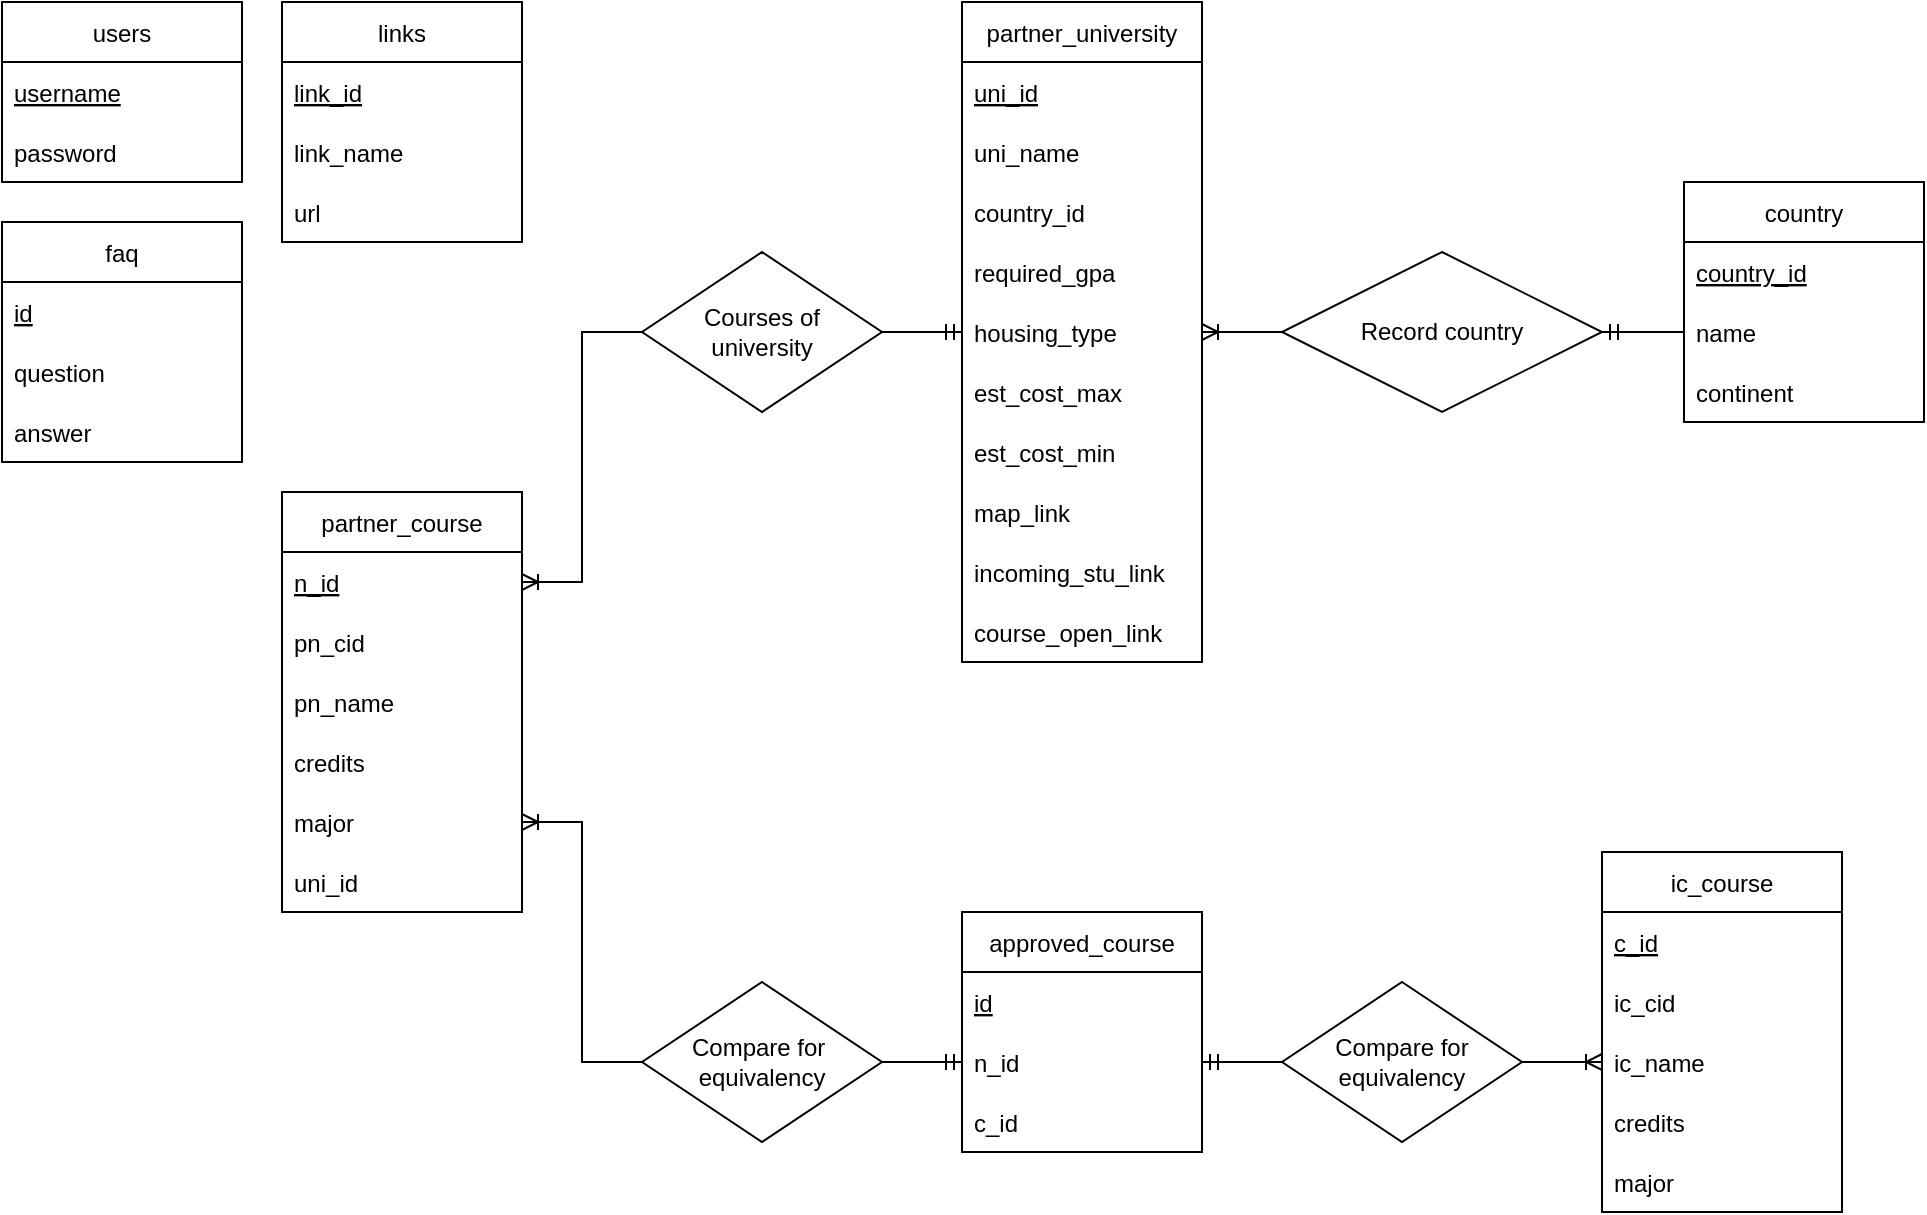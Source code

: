 <mxfile version="20.0.1"><diagram id="OvQ-3yVroqaQBKUREOnt" name="Page-1"><mxGraphModel dx="1890" dy="725" grid="1" gridSize="10" guides="1" tooltips="1" connect="1" arrows="1" fold="1" page="1" pageScale="1" pageWidth="1100" pageHeight="850" math="0" shadow="0"><root><mxCell id="0"/><mxCell id="1" parent="0"/><mxCell id="8x36ji1lndIjo7amjcdF-1" value="users" style="swimlane;fontStyle=0;childLayout=stackLayout;horizontal=1;startSize=30;horizontalStack=0;resizeParent=1;resizeParentMax=0;resizeLast=0;collapsible=1;marginBottom=0;" vertex="1" parent="1"><mxGeometry x="40" y="40" width="120" height="90" as="geometry"/></mxCell><mxCell id="8x36ji1lndIjo7amjcdF-2" value="username" style="text;strokeColor=none;fillColor=none;align=left;verticalAlign=middle;spacingLeft=4;spacingRight=4;overflow=hidden;points=[[0,0.5],[1,0.5]];portConstraint=eastwest;rotatable=0;fontStyle=4" vertex="1" parent="8x36ji1lndIjo7amjcdF-1"><mxGeometry y="30" width="120" height="30" as="geometry"/></mxCell><mxCell id="8x36ji1lndIjo7amjcdF-3" value="password" style="text;strokeColor=none;fillColor=none;align=left;verticalAlign=middle;spacingLeft=4;spacingRight=4;overflow=hidden;points=[[0,0.5],[1,0.5]];portConstraint=eastwest;rotatable=0;" vertex="1" parent="8x36ji1lndIjo7amjcdF-1"><mxGeometry y="60" width="120" height="30" as="geometry"/></mxCell><mxCell id="8x36ji1lndIjo7amjcdF-5" value="partner_university" style="swimlane;fontStyle=0;childLayout=stackLayout;horizontal=1;startSize=30;horizontalStack=0;resizeParent=1;resizeParentMax=0;resizeLast=0;collapsible=1;marginBottom=0;" vertex="1" parent="1"><mxGeometry x="520" y="40" width="120" height="330" as="geometry"><mxRectangle x="320" y="305" width="130" height="30" as="alternateBounds"/></mxGeometry></mxCell><mxCell id="8x36ji1lndIjo7amjcdF-6" value="uni_id" style="text;strokeColor=none;fillColor=none;align=left;verticalAlign=middle;spacingLeft=4;spacingRight=4;overflow=hidden;points=[[0,0.5],[1,0.5]];portConstraint=eastwest;rotatable=0;fontStyle=4" vertex="1" parent="8x36ji1lndIjo7amjcdF-5"><mxGeometry y="30" width="120" height="30" as="geometry"/></mxCell><mxCell id="8x36ji1lndIjo7amjcdF-7" value="uni_name" style="text;strokeColor=none;fillColor=none;align=left;verticalAlign=middle;spacingLeft=4;spacingRight=4;overflow=hidden;points=[[0,0.5],[1,0.5]];portConstraint=eastwest;rotatable=0;" vertex="1" parent="8x36ji1lndIjo7amjcdF-5"><mxGeometry y="60" width="120" height="30" as="geometry"/></mxCell><mxCell id="8x36ji1lndIjo7amjcdF-8" value="country_id" style="text;strokeColor=none;fillColor=none;align=left;verticalAlign=middle;spacingLeft=4;spacingRight=4;overflow=hidden;points=[[0,0.5],[1,0.5]];portConstraint=eastwest;rotatable=0;" vertex="1" parent="8x36ji1lndIjo7amjcdF-5"><mxGeometry y="90" width="120" height="30" as="geometry"/></mxCell><mxCell id="8x36ji1lndIjo7amjcdF-16" value="required_gpa" style="text;strokeColor=none;fillColor=none;align=left;verticalAlign=middle;spacingLeft=4;spacingRight=4;overflow=hidden;points=[[0,0.5],[1,0.5]];portConstraint=eastwest;rotatable=0;" vertex="1" parent="8x36ji1lndIjo7amjcdF-5"><mxGeometry y="120" width="120" height="30" as="geometry"/></mxCell><mxCell id="8x36ji1lndIjo7amjcdF-17" value="housing_type" style="text;strokeColor=none;fillColor=none;align=left;verticalAlign=middle;spacingLeft=4;spacingRight=4;overflow=hidden;points=[[0,0.5],[1,0.5]];portConstraint=eastwest;rotatable=0;" vertex="1" parent="8x36ji1lndIjo7amjcdF-5"><mxGeometry y="150" width="120" height="30" as="geometry"/></mxCell><mxCell id="8x36ji1lndIjo7amjcdF-18" value="est_cost_max" style="text;strokeColor=none;fillColor=none;align=left;verticalAlign=middle;spacingLeft=4;spacingRight=4;overflow=hidden;points=[[0,0.5],[1,0.5]];portConstraint=eastwest;rotatable=0;" vertex="1" parent="8x36ji1lndIjo7amjcdF-5"><mxGeometry y="180" width="120" height="30" as="geometry"/></mxCell><mxCell id="8x36ji1lndIjo7amjcdF-19" value="est_cost_min" style="text;strokeColor=none;fillColor=none;align=left;verticalAlign=middle;spacingLeft=4;spacingRight=4;overflow=hidden;points=[[0,0.5],[1,0.5]];portConstraint=eastwest;rotatable=0;" vertex="1" parent="8x36ji1lndIjo7amjcdF-5"><mxGeometry y="210" width="120" height="30" as="geometry"/></mxCell><mxCell id="8x36ji1lndIjo7amjcdF-22" value="map_link" style="text;strokeColor=none;fillColor=none;align=left;verticalAlign=middle;spacingLeft=4;spacingRight=4;overflow=hidden;points=[[0,0.5],[1,0.5]];portConstraint=eastwest;rotatable=0;" vertex="1" parent="8x36ji1lndIjo7amjcdF-5"><mxGeometry y="240" width="120" height="30" as="geometry"/></mxCell><mxCell id="8x36ji1lndIjo7amjcdF-21" value="incoming_stu_link" style="text;strokeColor=none;fillColor=none;align=left;verticalAlign=middle;spacingLeft=4;spacingRight=4;overflow=hidden;points=[[0,0.5],[1,0.5]];portConstraint=eastwest;rotatable=0;" vertex="1" parent="8x36ji1lndIjo7amjcdF-5"><mxGeometry y="270" width="120" height="30" as="geometry"/></mxCell><mxCell id="8x36ji1lndIjo7amjcdF-20" value="course_open_link" style="text;strokeColor=none;fillColor=none;align=left;verticalAlign=middle;spacingLeft=4;spacingRight=4;overflow=hidden;points=[[0,0.5],[1,0.5]];portConstraint=eastwest;rotatable=0;" vertex="1" parent="8x36ji1lndIjo7amjcdF-5"><mxGeometry y="300" width="120" height="30" as="geometry"/></mxCell><mxCell id="8x36ji1lndIjo7amjcdF-23" value="partner_course" style="swimlane;fontStyle=0;childLayout=stackLayout;horizontal=1;startSize=30;horizontalStack=0;resizeParent=1;resizeParentMax=0;resizeLast=0;collapsible=1;marginBottom=0;" vertex="1" parent="1"><mxGeometry x="180" y="285" width="120" height="210" as="geometry"/></mxCell><mxCell id="8x36ji1lndIjo7amjcdF-24" value="n_id" style="text;strokeColor=none;fillColor=none;align=left;verticalAlign=middle;spacingLeft=4;spacingRight=4;overflow=hidden;points=[[0,0.5],[1,0.5]];portConstraint=eastwest;rotatable=0;fontStyle=4" vertex="1" parent="8x36ji1lndIjo7amjcdF-23"><mxGeometry y="30" width="120" height="30" as="geometry"/></mxCell><mxCell id="8x36ji1lndIjo7amjcdF-25" value="pn_cid" style="text;strokeColor=none;fillColor=none;align=left;verticalAlign=middle;spacingLeft=4;spacingRight=4;overflow=hidden;points=[[0,0.5],[1,0.5]];portConstraint=eastwest;rotatable=0;" vertex="1" parent="8x36ji1lndIjo7amjcdF-23"><mxGeometry y="60" width="120" height="30" as="geometry"/></mxCell><mxCell id="8x36ji1lndIjo7amjcdF-26" value="pn_name" style="text;strokeColor=none;fillColor=none;align=left;verticalAlign=middle;spacingLeft=4;spacingRight=4;overflow=hidden;points=[[0,0.5],[1,0.5]];portConstraint=eastwest;rotatable=0;" vertex="1" parent="8x36ji1lndIjo7amjcdF-23"><mxGeometry y="90" width="120" height="30" as="geometry"/></mxCell><mxCell id="8x36ji1lndIjo7amjcdF-28" value="credits" style="text;strokeColor=none;fillColor=none;align=left;verticalAlign=middle;spacingLeft=4;spacingRight=4;overflow=hidden;points=[[0,0.5],[1,0.5]];portConstraint=eastwest;rotatable=0;" vertex="1" parent="8x36ji1lndIjo7amjcdF-23"><mxGeometry y="120" width="120" height="30" as="geometry"/></mxCell><mxCell id="8x36ji1lndIjo7amjcdF-27" value="major" style="text;strokeColor=none;fillColor=none;align=left;verticalAlign=middle;spacingLeft=4;spacingRight=4;overflow=hidden;points=[[0,0.5],[1,0.5]];portConstraint=eastwest;rotatable=0;" vertex="1" parent="8x36ji1lndIjo7amjcdF-23"><mxGeometry y="150" width="120" height="30" as="geometry"/></mxCell><mxCell id="8x36ji1lndIjo7amjcdF-29" value="uni_id" style="text;strokeColor=none;fillColor=none;align=left;verticalAlign=middle;spacingLeft=4;spacingRight=4;overflow=hidden;points=[[0,0.5],[1,0.5]];portConstraint=eastwest;rotatable=0;" vertex="1" parent="8x36ji1lndIjo7amjcdF-23"><mxGeometry y="180" width="120" height="30" as="geometry"/></mxCell><mxCell id="8x36ji1lndIjo7amjcdF-30" value="links" style="swimlane;fontStyle=0;childLayout=stackLayout;horizontal=1;startSize=30;horizontalStack=0;resizeParent=1;resizeParentMax=0;resizeLast=0;collapsible=1;marginBottom=0;" vertex="1" parent="1"><mxGeometry x="180" y="40" width="120" height="120" as="geometry"/></mxCell><mxCell id="8x36ji1lndIjo7amjcdF-31" value="link_id" style="text;strokeColor=none;fillColor=none;align=left;verticalAlign=middle;spacingLeft=4;spacingRight=4;overflow=hidden;points=[[0,0.5],[1,0.5]];portConstraint=eastwest;rotatable=0;fontStyle=4" vertex="1" parent="8x36ji1lndIjo7amjcdF-30"><mxGeometry y="30" width="120" height="30" as="geometry"/></mxCell><mxCell id="8x36ji1lndIjo7amjcdF-32" value="link_name" style="text;strokeColor=none;fillColor=none;align=left;verticalAlign=middle;spacingLeft=4;spacingRight=4;overflow=hidden;points=[[0,0.5],[1,0.5]];portConstraint=eastwest;rotatable=0;" vertex="1" parent="8x36ji1lndIjo7amjcdF-30"><mxGeometry y="60" width="120" height="30" as="geometry"/></mxCell><mxCell id="8x36ji1lndIjo7amjcdF-33" value="url" style="text;strokeColor=none;fillColor=none;align=left;verticalAlign=middle;spacingLeft=4;spacingRight=4;overflow=hidden;points=[[0,0.5],[1,0.5]];portConstraint=eastwest;rotatable=0;" vertex="1" parent="8x36ji1lndIjo7amjcdF-30"><mxGeometry y="90" width="120" height="30" as="geometry"/></mxCell><mxCell id="8x36ji1lndIjo7amjcdF-34" value="ic_course" style="swimlane;fontStyle=0;childLayout=stackLayout;horizontal=1;startSize=30;horizontalStack=0;resizeParent=1;resizeParentMax=0;resizeLast=0;collapsible=1;marginBottom=0;" vertex="1" parent="1"><mxGeometry x="840" y="465" width="120" height="180" as="geometry"/></mxCell><mxCell id="8x36ji1lndIjo7amjcdF-35" value="c_id" style="text;strokeColor=none;fillColor=none;align=left;verticalAlign=middle;spacingLeft=4;spacingRight=4;overflow=hidden;points=[[0,0.5],[1,0.5]];portConstraint=eastwest;rotatable=0;fontStyle=4" vertex="1" parent="8x36ji1lndIjo7amjcdF-34"><mxGeometry y="30" width="120" height="30" as="geometry"/></mxCell><mxCell id="8x36ji1lndIjo7amjcdF-36" value="ic_cid" style="text;strokeColor=none;fillColor=none;align=left;verticalAlign=middle;spacingLeft=4;spacingRight=4;overflow=hidden;points=[[0,0.5],[1,0.5]];portConstraint=eastwest;rotatable=0;" vertex="1" parent="8x36ji1lndIjo7amjcdF-34"><mxGeometry y="60" width="120" height="30" as="geometry"/></mxCell><mxCell id="8x36ji1lndIjo7amjcdF-37" value="ic_name" style="text;strokeColor=none;fillColor=none;align=left;verticalAlign=middle;spacingLeft=4;spacingRight=4;overflow=hidden;points=[[0,0.5],[1,0.5]];portConstraint=eastwest;rotatable=0;" vertex="1" parent="8x36ji1lndIjo7amjcdF-34"><mxGeometry y="90" width="120" height="30" as="geometry"/></mxCell><mxCell id="8x36ji1lndIjo7amjcdF-39" value="credits" style="text;strokeColor=none;fillColor=none;align=left;verticalAlign=middle;spacingLeft=4;spacingRight=4;overflow=hidden;points=[[0,0.5],[1,0.5]];portConstraint=eastwest;rotatable=0;" vertex="1" parent="8x36ji1lndIjo7amjcdF-34"><mxGeometry y="120" width="120" height="30" as="geometry"/></mxCell><mxCell id="8x36ji1lndIjo7amjcdF-38" value="major" style="text;strokeColor=none;fillColor=none;align=left;verticalAlign=middle;spacingLeft=4;spacingRight=4;overflow=hidden;points=[[0,0.5],[1,0.5]];portConstraint=eastwest;rotatable=0;" vertex="1" parent="8x36ji1lndIjo7amjcdF-34"><mxGeometry y="150" width="120" height="30" as="geometry"/></mxCell><mxCell id="8x36ji1lndIjo7amjcdF-44" value="faq" style="swimlane;fontStyle=0;childLayout=stackLayout;horizontal=1;startSize=30;horizontalStack=0;resizeParent=1;resizeParentMax=0;resizeLast=0;collapsible=1;marginBottom=0;" vertex="1" parent="1"><mxGeometry x="40" y="150" width="120" height="120" as="geometry"/></mxCell><mxCell id="8x36ji1lndIjo7amjcdF-45" value="id" style="text;strokeColor=none;fillColor=none;align=left;verticalAlign=middle;spacingLeft=4;spacingRight=4;overflow=hidden;points=[[0,0.5],[1,0.5]];portConstraint=eastwest;rotatable=0;fontStyle=4" vertex="1" parent="8x36ji1lndIjo7amjcdF-44"><mxGeometry y="30" width="120" height="30" as="geometry"/></mxCell><mxCell id="8x36ji1lndIjo7amjcdF-46" value="question" style="text;strokeColor=none;fillColor=none;align=left;verticalAlign=middle;spacingLeft=4;spacingRight=4;overflow=hidden;points=[[0,0.5],[1,0.5]];portConstraint=eastwest;rotatable=0;" vertex="1" parent="8x36ji1lndIjo7amjcdF-44"><mxGeometry y="60" width="120" height="30" as="geometry"/></mxCell><mxCell id="8x36ji1lndIjo7amjcdF-47" value="answer" style="text;strokeColor=none;fillColor=none;align=left;verticalAlign=middle;spacingLeft=4;spacingRight=4;overflow=hidden;points=[[0,0.5],[1,0.5]];portConstraint=eastwest;rotatable=0;" vertex="1" parent="8x36ji1lndIjo7amjcdF-44"><mxGeometry y="90" width="120" height="30" as="geometry"/></mxCell><mxCell id="8x36ji1lndIjo7amjcdF-48" value="country" style="swimlane;fontStyle=0;childLayout=stackLayout;horizontal=1;startSize=30;horizontalStack=0;resizeParent=1;resizeParentMax=0;resizeLast=0;collapsible=1;marginBottom=0;" vertex="1" parent="1"><mxGeometry x="881" y="130" width="120" height="120" as="geometry"/></mxCell><mxCell id="8x36ji1lndIjo7amjcdF-49" value="country_id" style="text;strokeColor=none;fillColor=none;align=left;verticalAlign=middle;spacingLeft=4;spacingRight=4;overflow=hidden;points=[[0,0.5],[1,0.5]];portConstraint=eastwest;rotatable=0;fontStyle=4" vertex="1" parent="8x36ji1lndIjo7amjcdF-48"><mxGeometry y="30" width="120" height="30" as="geometry"/></mxCell><mxCell id="8x36ji1lndIjo7amjcdF-50" value="name" style="text;strokeColor=none;fillColor=none;align=left;verticalAlign=middle;spacingLeft=4;spacingRight=4;overflow=hidden;points=[[0,0.5],[1,0.5]];portConstraint=eastwest;rotatable=0;" vertex="1" parent="8x36ji1lndIjo7amjcdF-48"><mxGeometry y="60" width="120" height="30" as="geometry"/></mxCell><mxCell id="8x36ji1lndIjo7amjcdF-51" value="continent" style="text;strokeColor=none;fillColor=none;align=left;verticalAlign=middle;spacingLeft=4;spacingRight=4;overflow=hidden;points=[[0,0.5],[1,0.5]];portConstraint=eastwest;rotatable=0;" vertex="1" parent="8x36ji1lndIjo7amjcdF-48"><mxGeometry y="90" width="120" height="30" as="geometry"/></mxCell><mxCell id="8x36ji1lndIjo7amjcdF-52" value="approved_course" style="swimlane;fontStyle=0;childLayout=stackLayout;horizontal=1;startSize=30;horizontalStack=0;resizeParent=1;resizeParentMax=0;resizeLast=0;collapsible=1;marginBottom=0;" vertex="1" parent="1"><mxGeometry x="520" y="495" width="120" height="120" as="geometry"><mxRectangle x="320" y="305" width="130" height="30" as="alternateBounds"/></mxGeometry></mxCell><mxCell id="8x36ji1lndIjo7amjcdF-53" value="id" style="text;strokeColor=none;fillColor=none;align=left;verticalAlign=middle;spacingLeft=4;spacingRight=4;overflow=hidden;points=[[0,0.5],[1,0.5]];portConstraint=eastwest;rotatable=0;fontStyle=4" vertex="1" parent="8x36ji1lndIjo7amjcdF-52"><mxGeometry y="30" width="120" height="30" as="geometry"/></mxCell><mxCell id="8x36ji1lndIjo7amjcdF-54" value="n_id" style="text;strokeColor=none;fillColor=none;align=left;verticalAlign=middle;spacingLeft=4;spacingRight=4;overflow=hidden;points=[[0,0.5],[1,0.5]];portConstraint=eastwest;rotatable=0;" vertex="1" parent="8x36ji1lndIjo7amjcdF-52"><mxGeometry y="60" width="120" height="30" as="geometry"/></mxCell><mxCell id="8x36ji1lndIjo7amjcdF-55" value="c_id" style="text;strokeColor=none;fillColor=none;align=left;verticalAlign=middle;spacingLeft=4;spacingRight=4;overflow=hidden;points=[[0,0.5],[1,0.5]];portConstraint=eastwest;rotatable=0;" vertex="1" parent="8x36ji1lndIjo7amjcdF-52"><mxGeometry y="90" width="120" height="30" as="geometry"/></mxCell><mxCell id="8x36ji1lndIjo7amjcdF-63" value="Record country" style="rhombus;whiteSpace=wrap;html=1;" vertex="1" parent="1"><mxGeometry x="680" y="165" width="160" height="80" as="geometry"/></mxCell><mxCell id="8x36ji1lndIjo7amjcdF-64" value="Compare for&amp;nbsp;&lt;br&gt;equivalency" style="rhombus;whiteSpace=wrap;html=1;" vertex="1" parent="1"><mxGeometry x="360" y="530" width="120" height="80" as="geometry"/></mxCell><mxCell id="8x36ji1lndIjo7amjcdF-65" value="Compare for &lt;br&gt;equivalency" style="rhombus;whiteSpace=wrap;html=1;" vertex="1" parent="1"><mxGeometry x="680" y="530" width="120" height="80" as="geometry"/></mxCell><mxCell id="8x36ji1lndIjo7amjcdF-70" value="" style="edgeStyle=entityRelationEdgeStyle;fontSize=12;html=1;endArrow=ERmandOne;rounded=0;entryX=0;entryY=0.5;entryDx=0;entryDy=0;exitX=1;exitY=0.5;exitDx=0;exitDy=0;" edge="1" parent="1" source="8x36ji1lndIjo7amjcdF-64" target="8x36ji1lndIjo7amjcdF-54"><mxGeometry width="100" height="100" relative="1" as="geometry"><mxPoint x="250" y="935" as="sourcePoint"/><mxPoint x="350" y="835" as="targetPoint"/></mxGeometry></mxCell><mxCell id="8x36ji1lndIjo7amjcdF-71" value="" style="edgeStyle=entityRelationEdgeStyle;fontSize=12;html=1;endArrow=ERoneToMany;rounded=0;entryX=1;entryY=0.5;entryDx=0;entryDy=0;exitX=0;exitY=0.5;exitDx=0;exitDy=0;" edge="1" parent="1" source="8x36ji1lndIjo7amjcdF-64" target="8x36ji1lndIjo7amjcdF-27"><mxGeometry width="100" height="100" relative="1" as="geometry"><mxPoint x="110" y="785" as="sourcePoint"/><mxPoint x="240" y="865" as="targetPoint"/></mxGeometry></mxCell><mxCell id="8x36ji1lndIjo7amjcdF-75" value="" style="edgeStyle=entityRelationEdgeStyle;fontSize=12;html=1;endArrow=ERoneToMany;rounded=0;entryX=0;entryY=0.5;entryDx=0;entryDy=0;exitX=1;exitY=0.5;exitDx=0;exitDy=0;" edge="1" parent="1" source="8x36ji1lndIjo7amjcdF-65" target="8x36ji1lndIjo7amjcdF-37"><mxGeometry width="100" height="100" relative="1" as="geometry"><mxPoint x="780" y="795" as="sourcePoint"/><mxPoint x="850" y="875" as="targetPoint"/></mxGeometry></mxCell><mxCell id="8x36ji1lndIjo7amjcdF-76" value="" style="edgeStyle=entityRelationEdgeStyle;fontSize=12;html=1;endArrow=ERmandOne;rounded=0;entryX=1;entryY=0.5;entryDx=0;entryDy=0;exitX=0;exitY=0.5;exitDx=0;exitDy=0;" edge="1" parent="1" source="8x36ji1lndIjo7amjcdF-65" target="8x36ji1lndIjo7amjcdF-54"><mxGeometry width="100" height="100" relative="1" as="geometry"><mxPoint x="530" y="580" as="sourcePoint"/><mxPoint x="610" y="580" as="targetPoint"/></mxGeometry></mxCell><mxCell id="8x36ji1lndIjo7amjcdF-77" value="Courses of&lt;br&gt;university" style="rhombus;whiteSpace=wrap;html=1;" vertex="1" parent="1"><mxGeometry x="360" y="165" width="120" height="80" as="geometry"/></mxCell><mxCell id="8x36ji1lndIjo7amjcdF-78" value="" style="edgeStyle=entityRelationEdgeStyle;fontSize=12;html=1;endArrow=ERoneToMany;rounded=0;entryX=1;entryY=0.5;entryDx=0;entryDy=0;exitX=0;exitY=0.5;exitDx=0;exitDy=0;" edge="1" parent="1" source="8x36ji1lndIjo7amjcdF-77" target="8x36ji1lndIjo7amjcdF-24"><mxGeometry width="100" height="100" relative="1" as="geometry"><mxPoint x="130" y="335" as="sourcePoint"/><mxPoint x="230" y="235" as="targetPoint"/></mxGeometry></mxCell><mxCell id="8x36ji1lndIjo7amjcdF-81" value="" style="edgeStyle=entityRelationEdgeStyle;fontSize=12;html=1;endArrow=ERoneToMany;rounded=0;entryX=1;entryY=0.5;entryDx=0;entryDy=0;exitX=0;exitY=0.5;exitDx=0;exitDy=0;" edge="1" parent="1" source="8x36ji1lndIjo7amjcdF-63" target="8x36ji1lndIjo7amjcdF-17"><mxGeometry width="100" height="100" relative="1" as="geometry"><mxPoint x="830" y="295" as="sourcePoint"/><mxPoint x="770" y="420" as="targetPoint"/></mxGeometry></mxCell><mxCell id="8x36ji1lndIjo7amjcdF-82" value="" style="edgeStyle=entityRelationEdgeStyle;fontSize=12;html=1;endArrow=ERmandOne;rounded=0;entryX=0;entryY=0.5;entryDx=0;entryDy=0;exitX=1;exitY=0.5;exitDx=0;exitDy=0;" edge="1" parent="1" source="8x36ji1lndIjo7amjcdF-77" target="8x36ji1lndIjo7amjcdF-17"><mxGeometry width="100" height="100" relative="1" as="geometry"><mxPoint x="490" y="244" as="sourcePoint"/><mxPoint x="530" y="244" as="targetPoint"/></mxGeometry></mxCell><mxCell id="8x36ji1lndIjo7amjcdF-83" value="" style="edgeStyle=entityRelationEdgeStyle;fontSize=12;html=1;endArrow=ERmandOne;rounded=0;entryX=1;entryY=0.5;entryDx=0;entryDy=0;exitX=0;exitY=0.5;exitDx=0;exitDy=0;" edge="1" parent="1" source="8x36ji1lndIjo7amjcdF-50" target="8x36ji1lndIjo7amjcdF-63"><mxGeometry width="100" height="100" relative="1" as="geometry"><mxPoint x="830" y="325" as="sourcePoint"/><mxPoint x="870" y="325" as="targetPoint"/></mxGeometry></mxCell></root></mxGraphModel></diagram></mxfile>